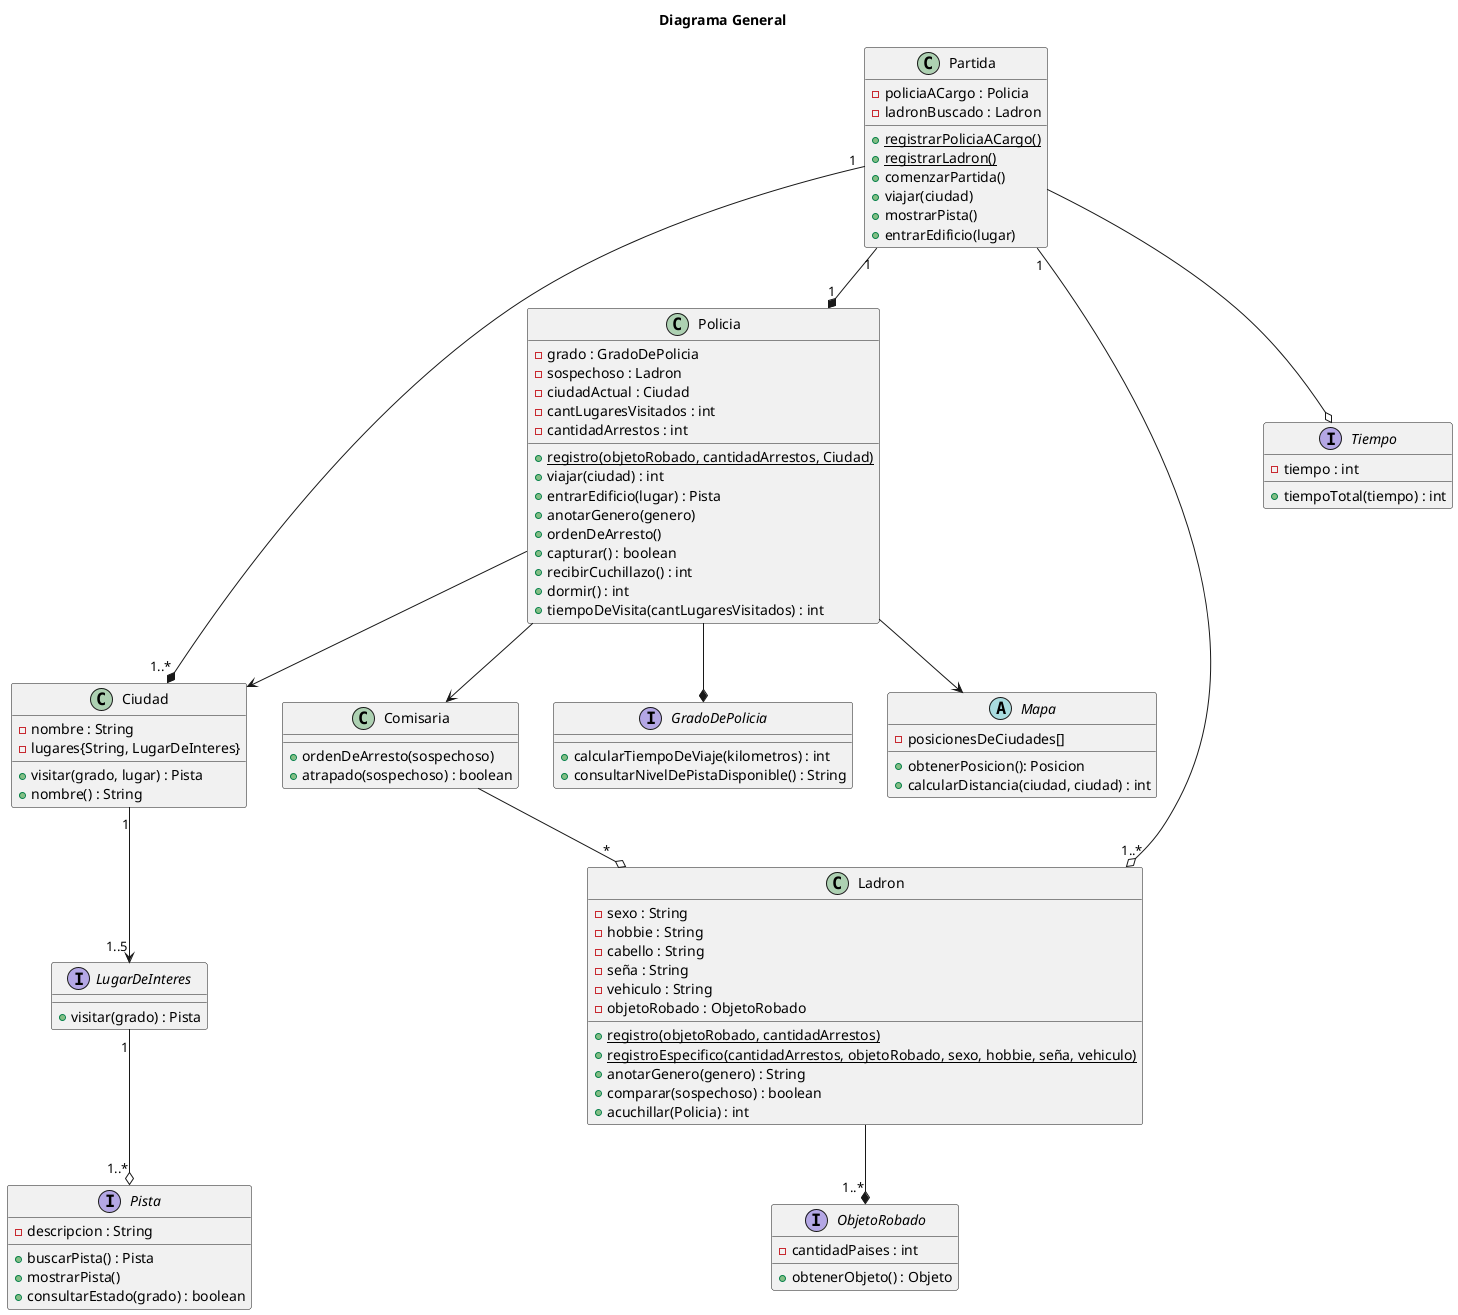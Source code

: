 @startuml 
title Diagrama General


class Ciudad{
    - nombre : String
    - lugares{String, LugarDeInteres}
    + visitar(grado, lugar) : Pista
    + nombre() : String

}
class Partida{
    - policiaACargo : Policia
    - ladronBuscado : Ladron
    + {static} registrarPoliciaACargo()
    + {static} registrarLadron()
    + comenzarPartida()
    + viajar(ciudad)
    + mostrarPista()
    + entrarEdificio(lugar)
}

class Comisaria{
    + ordenDeArresto(sospechoso)
    + atrapado(sospechoso) : boolean
}
class Ladron{
    - sexo : String
    - hobbie : String
    - cabello : String
    - seña : String
    - vehiculo : String
    - objetoRobado : ObjetoRobado
    + {static} registro(objetoRobado, cantidadArrestos)
    + {static} registroEspecifico(cantidadArrestos, objetoRobado, sexo, hobbie, seña, vehiculo)
    + anotarGenero(genero) : String
    + comparar(sospechoso) : boolean
    + acuchillar(Policia) : int
}

class Policia{
    - grado : GradoDePolicia
    - sospechoso : Ladron
    - ciudadActual : Ciudad
    - cantLugaresVisitados : int
    - cantidadArrestos : int
    + {static} registro(objetoRobado, cantidadArrestos, Ciudad)
    + viajar(ciudad) : int
    + entrarEdificio(lugar) : Pista
    + anotarGenero(genero)
    + ordenDeArresto()
    + capturar() : boolean
    + recibirCuchillazo() : int
    + dormir() : int
    + tiempoDeVisita(cantLugaresVisitados) : int
}

abstract Mapa{
    - posicionesDeCiudades[]
    + obtenerPosicion(): Posicion
    + calcularDistancia(ciudad, ciudad) : int
}

interface GradoDePolicia{
    + calcularTiempoDeViaje(kilometros) : int
    + consultarNivelDePistaDisponible() : String
}

interface LugarDeInteres{
    + visitar(grado) : Pista
}

interface Pista{
    - descripcion : String
    + buscarPista() : Pista
    + mostrarPista()
    + consultarEstado(grado) : boolean
}

interface ObjetoRobado{
    - cantidadPaises : int
	+ obtenerObjeto() : Objeto
}

interface Tiempo{
    - tiempo : int
    + tiempoTotal(tiempo) : int
}


Partida "1" --o "1..*" Ladron
Partida"1" --* "1"Policia
Partida --o Tiempo
Policia --* GradoDePolicia
Policia --> Comisaria
Policia --> Mapa
Partida "1" --* "1..*" Ciudad
Policia --> Ciudad
Ciudad "1" --> "1..5"LugarDeInteres
LugarDeInteres "1" --o "1..*" Pista
Ladron --* "1..*" ObjetoRobado
Comisaria --o "*" Ladron

@enduml